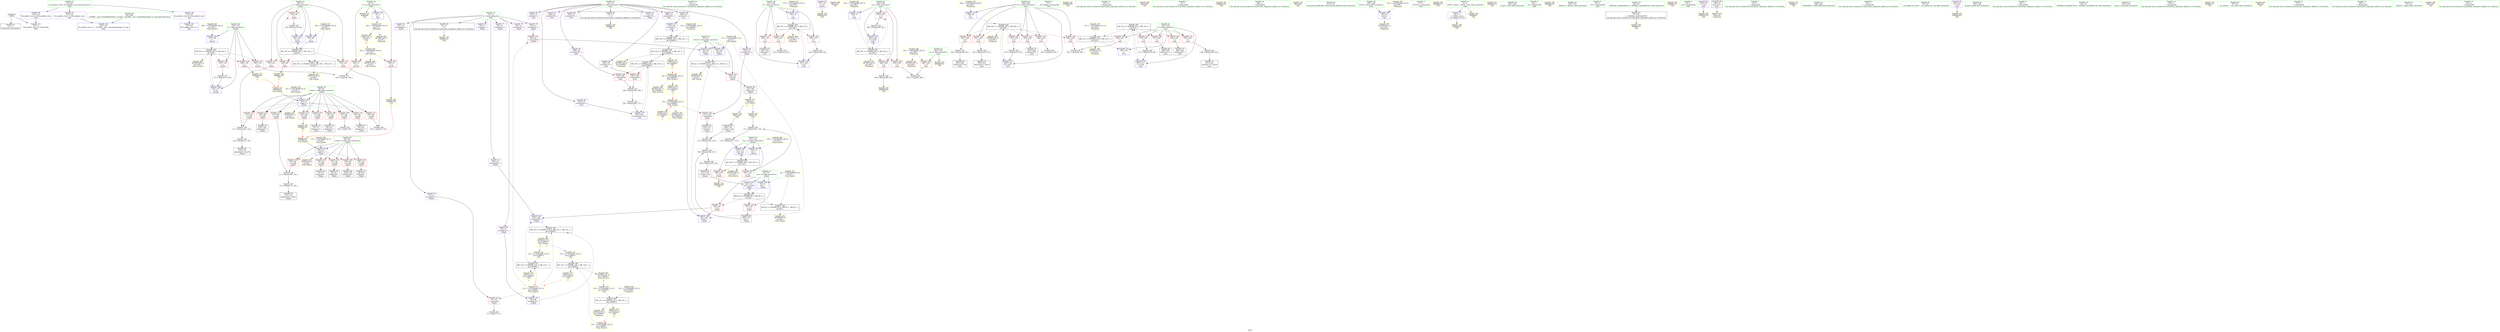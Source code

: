 digraph "SVFG" {
	label="SVFG";

	Node0x55d2bf712060 [shape=record,color=grey,label="{NodeID: 0\nNullPtr}"];
	Node0x55d2bf712060 -> Node0x55d2bf731a80[style=solid];
	Node0x55d2bf712060 -> Node0x55d2bf7392a0[style=solid];
	Node0x55d2bf74def0 [shape=record,color=yellow,style=double,label="{NodeID: 263\n16V_1 = ENCHI(MR_16V_0)\npts\{10 \}\nFun[_Z4calcv]}"];
	Node0x55d2bf74def0 -> Node0x55d2bf732690[style=dashed];
	Node0x55d2bf74def0 -> Node0x55d2bf732760[style=dashed];
	Node0x55d2bf74def0 -> Node0x55d2bf750400[style=dashed];
	Node0x55d2bf73a8c0 [shape=record,color=yellow,style=double,label="{NodeID: 180\nAPARM(12)\nCS[]}"];
	Node0x55d2bf732490 [shape=record,color=purple,label="{NodeID: 97\n313\<--24\nllvm.global_ctors_1\<--llvm.global_ctors\nGlob }"];
	Node0x55d2bf732490 -> Node0x55d2bf7391a0[style=solid];
	Node0x55d2bf72ff40 [shape=record,color=green,label="{NodeID: 14\n211\<--1\n\<--dummyObj\nCan only get source location for instruction, argument, global var or function.}"];
	Node0x55d2bf74fde0 [shape=record,color=yellow,style=double,label="{NodeID: 277\n27V_1 = ENCHI(MR_27V_0)\npts\{198 \}\nFun[main]}"];
	Node0x55d2bf74fde0 -> Node0x55d2bf73a0a0[style=dashed];
	Node0x55d2bf735510 [shape=record,color=yellow,style=double,label="{NodeID: 194\nAPARM(181)\nCS[]}"];
	Node0x55d2bf732030 [shape=record,color=red,label="{NodeID: 111\n104\<--60\n\<--v.addr\n_Z2goii\n}"];
	Node0x55d2bf732030 -> Node0x55d2bf73fe50[style=solid];
	Node0x55d2bf7309c0 [shape=record,color=green,label="{NodeID: 28\n58\<--59\nn.addr\<--n.addr_field_insensitive\n_Z2goii\n}"];
	Node0x55d2bf7309c0 -> Node0x55d2bf732900[style=solid];
	Node0x55d2bf7309c0 -> Node0x55d2bf7329d0[style=solid];
	Node0x55d2bf7309c0 -> Node0x55d2bf732aa0[style=solid];
	Node0x55d2bf7309c0 -> Node0x55d2bf731b50[style=solid];
	Node0x55d2bf7309c0 -> Node0x55d2bf731c20[style=solid];
	Node0x55d2bf7309c0 -> Node0x55d2bf7393a0[style=solid];
	Node0x55d2bf751490 [shape=record,color=yellow,style=double,label="{NodeID: 291\nRETMU(6V_2)\npts\{61 \}\nFun[_Z2goii]}"];
	Node0x55d2bf735f70 [shape=record,color=yellow,style=double,label="{NodeID: 208\nARet(182)\nCS[]}"];
	Node0x55d2bf737bb0 [shape=record,color=red,label="{NodeID: 125\n167\<--153\n\<--res\n_Z4calcv\n}"];
	Node0x55d2bf737bb0 -> Node0x55d2bf73e950[style=solid];
	Node0x55d2bf7315e0 [shape=record,color=green,label="{NodeID: 42\n203\<--204\ntt\<--tt_field_insensitive\nmain\n}"];
	Node0x55d2bf7315e0 -> Node0x55d2bf738b20[style=solid];
	Node0x55d2bf7315e0 -> Node0x55d2bf735ac0[style=solid];
	Node0x55d2bf752100 [shape=record,color=yellow,style=double,label="{NodeID: 305\nCSMU(12V_4)\npts\{130000 \}\nCS[]|{<s0>3}}"];
	Node0x55d2bf752100:s0 -> Node0x55d2bf74fa30[style=dashed,color=red];
	Node0x55d2bf73e350 [shape=record,color=grey,label="{NodeID: 222\n129 = Binary(128, 130, )\n}"];
	Node0x55d2bf73e350 -> Node0x55d2bf733860[style=solid];
	Node0x55d2bf738710 [shape=record,color=red,label="{NodeID: 139\n239\<--201\n\<--j\nmain\n}"];
	Node0x55d2bf738710 -> Node0x55d2bf73f850[style=solid];
	Node0x55d2bf7332b0 [shape=record,color=black,label="{NodeID: 56\n92\<--91\nidxprom9\<--\n_Z2goii\n}"];
	Node0x55d2bf73f850 [shape=record,color=grey,label="{NodeID: 236\n241 = cmp(239, 240, )\n}"];
	Node0x55d2bf7392a0 [shape=record,color=blue, style = dotted,label="{NodeID: 153\n314\<--3\nllvm.global_ctors_2\<--dummyVal\nGlob }"];
	Node0x55d2bf733e10 [shape=record,color=black,label="{NodeID: 70\n253\<--252\nidxprom14\<--sub13\nmain\n}"];
	Node0x55d2bf749df0 [shape=record,color=black,label="{NodeID: 250\nMR_12V_2 = PHI(MR_12V_6, MR_12V_1, MR_12V_3, )\npts\{130000 \}\n}"];
	Node0x55d2bf749df0 -> Node0x55d2bf751730[style=dashed];
	Node0x55d2bf739e30 [shape=record,color=blue,label="{NodeID: 167\n153\<--172\nres\<--rem\n_Z4calcv\n}"];
	Node0x55d2bf739e30 -> Node0x55d2bf74c5f0[style=dashed];
	Node0x55d2bf734970 [shape=record,color=purple,label="{NodeID: 84\n120\<--14\narrayidx21\<--c\n_Z2goii\n}"];
	Node0x55d2bf734970 -> Node0x55d2bf737ae0[style=solid];
	Node0x55d2bf729320 [shape=record,color=green,label="{NodeID: 1\n7\<--1\n__dso_handle\<--dummyObj\nGlob }"];
	Node0x55d2bf74ea10 [shape=record,color=yellow,style=double,label="{NodeID: 264\n18V_1 = ENCHI(MR_18V_0)\npts\{154 \}\nFun[_Z4calcv]}"];
	Node0x55d2bf74ea10 -> Node0x55d2bf739c90[style=dashed];
	Node0x55d2bf73a990 [shape=record,color=yellow,style=double,label="{NodeID: 181\nAPARM(209)\nCS[]}"];
	Node0x55d2bf732590 [shape=record,color=purple,label="{NodeID: 98\n314\<--24\nllvm.global_ctors_2\<--llvm.global_ctors\nGlob }"];
	Node0x55d2bf732590 -> Node0x55d2bf7392a0[style=solid];
	Node0x55d2bf72ffd0 [shape=record,color=green,label="{NodeID: 15\n215\<--1\n\<--dummyObj\nCan only get source location for instruction, argument, global var or function.}"];
	Node0x55d2bf74fec0 [shape=record,color=yellow,style=double,label="{NodeID: 278\n29V_1 = ENCHI(MR_29V_0)\npts\{200 \}\nFun[main]}"];
	Node0x55d2bf74fec0 -> Node0x55d2bf73a310[style=dashed];
	Node0x55d2bf7355e0 [shape=record,color=yellow,style=double,label="{NodeID: 195\nAPARM(180)\nCS[]}"];
	Node0x55d2bf732100 [shape=record,color=red,label="{NodeID: 112\n110\<--60\n\<--v.addr\n_Z2goii\n}"];
	Node0x55d2bf732100 -> Node0x55d2bf73ec50[style=solid];
	Node0x55d2bf730a90 [shape=record,color=green,label="{NodeID: 29\n60\<--61\nv.addr\<--v.addr_field_insensitive\n_Z2goii\n}"];
	Node0x55d2bf730a90 -> Node0x55d2bf731cf0[style=solid];
	Node0x55d2bf730a90 -> Node0x55d2bf731dc0[style=solid];
	Node0x55d2bf730a90 -> Node0x55d2bf731e90[style=solid];
	Node0x55d2bf730a90 -> Node0x55d2bf731f60[style=solid];
	Node0x55d2bf730a90 -> Node0x55d2bf732030[style=solid];
	Node0x55d2bf730a90 -> Node0x55d2bf732100[style=solid];
	Node0x55d2bf730a90 -> Node0x55d2bf7321d0[style=solid];
	Node0x55d2bf730a90 -> Node0x55d2bf7322a0[style=solid];
	Node0x55d2bf730a90 -> Node0x55d2bf737390[style=solid];
	Node0x55d2bf730a90 -> Node0x55d2bf739470[style=solid];
	Node0x55d2bf751570 [shape=record,color=yellow,style=double,label="{NodeID: 292\nRETMU(8V_2)\npts\{63 \}\nFun[_Z2goii]}"];
	Node0x55d2bf736000 [shape=record,color=yellow,style=double,label="{NodeID: 209\nARet(280)\nCS[]}"];
	Node0x55d2bf737c80 [shape=record,color=red,label="{NodeID: 126\n180\<--153\n\<--res\n_Z4calcv\n}"];
	Node0x55d2bf737c80 -> Node0x55d2bf7355e0[style=solid];
	Node0x55d2bf7316b0 [shape=record,color=green,label="{NodeID: 43\n205\<--206\nii\<--ii_field_insensitive\nmain\n}"];
	Node0x55d2bf7316b0 -> Node0x55d2bf738bf0[style=solid];
	Node0x55d2bf7316b0 -> Node0x55d2bf738cc0[style=solid];
	Node0x55d2bf7316b0 -> Node0x55d2bf738d90[style=solid];
	Node0x55d2bf7316b0 -> Node0x55d2bf73a720[style=solid];
	Node0x55d2bf7316b0 -> Node0x55d2bf73a7f0[style=solid];
	Node0x55d2bf752260 [shape=record,color=yellow,style=double,label="{NodeID: 306\nCSMU(14V_1)\npts\{160000 \}\nCS[]|{<s0>3}}"];
	Node0x55d2bf752260:s0 -> Node0x55d2bf74fb10[style=dashed,color=red];
	Node0x55d2bf73e4d0 [shape=record,color=grey,label="{NodeID: 223\n128 = Binary(108, 127, )\n}"];
	Node0x55d2bf73e4d0 -> Node0x55d2bf73e350[style=solid];
	Node0x55d2bf7387e0 [shape=record,color=red,label="{NodeID: 140\n247\<--201\n\<--j\nmain\n}"];
	Node0x55d2bf7387e0 -> Node0x55d2bf733d40[style=solid];
	Node0x55d2bf733380 [shape=record,color=black,label="{NodeID: 57\n95\<--94\nidxprom11\<--\n_Z2goii\n}"];
	Node0x55d2bf73f9d0 [shape=record,color=grey,label="{NodeID: 237\n165 = cmp(163, 164, )\n}"];
	Node0x55d2bf7393a0 [shape=record,color=blue,label="{NodeID: 154\n58\<--54\nn.addr\<--n\n_Z2goii\n}"];
	Node0x55d2bf7393a0 -> Node0x55d2bf732900[style=dashed];
	Node0x55d2bf7393a0 -> Node0x55d2bf7329d0[style=dashed];
	Node0x55d2bf7393a0 -> Node0x55d2bf732aa0[style=dashed];
	Node0x55d2bf7393a0 -> Node0x55d2bf731b50[style=dashed];
	Node0x55d2bf7393a0 -> Node0x55d2bf731c20[style=dashed];
	Node0x55d2bf7393a0 -> Node0x55d2bf7513b0[style=dashed];
	Node0x55d2bf733ee0 [shape=record,color=black,label="{NodeID: 71\n257\<--256\nidxprom17\<--sub16\nmain\n}"];
	Node0x55d2bf74a2f0 [shape=record,color=black,label="{NodeID: 251\nMR_35V_3 = PHI(MR_35V_4, MR_35V_2, )\npts\{206 \}\n}"];
	Node0x55d2bf74a2f0 -> Node0x55d2bf738bf0[style=dashed];
	Node0x55d2bf74a2f0 -> Node0x55d2bf738cc0[style=dashed];
	Node0x55d2bf74a2f0 -> Node0x55d2bf738d90[style=dashed];
	Node0x55d2bf74a2f0 -> Node0x55d2bf73a7f0[style=dashed];
	Node0x55d2bf74a2f0 -> Node0x55d2bf751e60[style=dashed];
	Node0x55d2bf739f00 [shape=record,color=blue,label="{NodeID: 168\n155\<--177\ni\<--inc\n_Z4calcv\n}"];
	Node0x55d2bf739f00 -> Node0x55d2bf74caf0[style=dashed];
	Node0x55d2bf734a40 [shape=record,color=purple,label="{NodeID: 85\n224\<--14\narrayidx\<--c\nmain\n}"];
	Node0x55d2bf72f4e0 [shape=record,color=green,label="{NodeID: 2\n9\<--1\n\<--dummyObj\nCan only get source location for instruction, argument, global var or function.}"];
	Node0x55d2bf74eaf0 [shape=record,color=yellow,style=double,label="{NodeID: 265\n20V_1 = ENCHI(MR_20V_0)\npts\{156 \}\nFun[_Z4calcv]}"];
	Node0x55d2bf74eaf0 -> Node0x55d2bf739d60[style=dashed];
	Node0x55d2bf73aa60 [shape=record,color=yellow,style=double,label="{NodeID: 182\nAPARM(210)\nCS[]}"];
	Node0x55d2bf732690 [shape=record,color=red,label="{NodeID: 99\n164\<--8\n\<--n\n_Z4calcv\n}"];
	Node0x55d2bf732690 -> Node0x55d2bf73f9d0[style=solid];
	Node0x55d2bf730060 [shape=record,color=green,label="{NodeID: 16\n220\<--1\n\<--dummyObj\nCan only get source location for instruction, argument, global var or function.}"];
	Node0x55d2bf74ffa0 [shape=record,color=yellow,style=double,label="{NodeID: 279\n31V_1 = ENCHI(MR_31V_0)\npts\{202 \}\nFun[main]}"];
	Node0x55d2bf74ffa0 -> Node0x55d2bf7484f0[style=dashed];
	Node0x55d2bf7356b0 [shape=record,color=yellow,style=double,label="{NodeID: 196\nAPARM(15)\nCS[]}"];
	Node0x55d2bf7321d0 [shape=record,color=red,label="{NodeID: 113\n115\<--60\n\<--v.addr\n_Z2goii\n}"];
	Node0x55d2bf7321d0 -> Node0x55d2bf73edd0[style=solid];
	Node0x55d2bf730b60 [shape=record,color=green,label="{NodeID: 30\n62\<--63\nres\<--res_field_insensitive\n_Z2goii\n}"];
	Node0x55d2bf730b60 -> Node0x55d2bf737460[style=solid];
	Node0x55d2bf730b60 -> Node0x55d2bf737530[style=solid];
	Node0x55d2bf730b60 -> Node0x55d2bf7397b0[style=solid];
	Node0x55d2bf730b60 -> Node0x55d2bf739950[style=solid];
	Node0x55d2bf751650 [shape=record,color=yellow,style=double,label="{NodeID: 293\nRETMU(10V_2)\npts\{65 \}\nFun[_Z2goii]}"];
	Node0x55d2bf736090 [shape=record,color=yellow,style=double,label="{NodeID: 210\nARet(292)\nCS[]}"];
	Node0x55d2bf737d50 [shape=record,color=red,label="{NodeID: 127\n163\<--155\n\<--i\n_Z4calcv\n}"];
	Node0x55d2bf737d50 -> Node0x55d2bf73f9d0[style=solid];
	Node0x55d2bf731780 [shape=record,color=green,label="{NodeID: 44\n212\<--213\nllvm.memset.p0i8.i64\<--llvm.memset.p0i8.i64_field_insensitive\n}"];
	Node0x55d2bf752340 [shape=record,color=yellow,style=double,label="{NodeID: 307\nCSMU(12V_2)\npts\{130000 \}\nCS[]|{<s0>5}}"];
	Node0x55d2bf752340:s0 -> Node0x55d2bf74fa30[style=dashed,color=red];
	Node0x55d2bf73e650 [shape=record,color=grey,label="{NodeID: 224\n127 = Binary(122, 126, )\n}"];
	Node0x55d2bf73e650 -> Node0x55d2bf73e4d0[style=solid];
	Node0x55d2bf7388b0 [shape=record,color=red,label="{NodeID: 141\n255\<--201\n\<--j\nmain\n}"];
	Node0x55d2bf7388b0 -> Node0x55d2bf73e050[style=solid];
	Node0x55d2bf733450 [shape=record,color=black,label="{NodeID: 58\n108\<--107\nconv\<--\n_Z2goii\n}"];
	Node0x55d2bf733450 -> Node0x55d2bf73e4d0[style=solid];
	Node0x55d2bf73fb50 [shape=record,color=grey,label="{NodeID: 238\n235 = cmp(234, 220, )\n}"];
	Node0x55d2bf739470 [shape=record,color=blue,label="{NodeID: 155\n60\<--55\nv.addr\<--v\n_Z2goii\n}"];
	Node0x55d2bf739470 -> Node0x55d2bf731cf0[style=dashed];
	Node0x55d2bf739470 -> Node0x55d2bf731dc0[style=dashed];
	Node0x55d2bf739470 -> Node0x55d2bf731e90[style=dashed];
	Node0x55d2bf739470 -> Node0x55d2bf731f60[style=dashed];
	Node0x55d2bf739470 -> Node0x55d2bf732030[style=dashed];
	Node0x55d2bf739470 -> Node0x55d2bf732100[style=dashed];
	Node0x55d2bf739470 -> Node0x55d2bf7321d0[style=dashed];
	Node0x55d2bf739470 -> Node0x55d2bf7322a0[style=dashed];
	Node0x55d2bf739470 -> Node0x55d2bf737390[style=dashed];
	Node0x55d2bf739470 -> Node0x55d2bf751490[style=dashed];
	Node0x55d2bf733fb0 [shape=record,color=black,label="{NodeID: 72\n263\<--262\nidxprom19\<--\nmain\n}"];
	Node0x55d2bf74a7f0 [shape=record,color=black,label="{NodeID: 252\nMR_12V_2 = PHI(MR_12V_3, MR_12V_1, )\npts\{130000 \}\n}"];
	Node0x55d2bf74a7f0 -> Node0x55d2bf751f40[style=dashed];
	Node0x55d2bf74a7f0 -> Node0x55d2bf7526e0[style=dashed];
	Node0x55d2bf739fd0 [shape=record,color=blue,label="{NodeID: 169\n195\<--9\nretval\<--\nmain\n}"];
	Node0x55d2bf739fd0 -> Node0x55d2bf751a00[style=dashed];
	Node0x55d2bf734b10 [shape=record,color=purple,label="{NodeID: 86\n225\<--14\narrayidx1\<--c\nmain\n}"];
	Node0x55d2bf734b10 -> Node0x55d2bf73a170[style=solid];
	Node0x55d2bf72a540 [shape=record,color=green,label="{NodeID: 3\n17\<--1\n_ZSt3cin\<--dummyObj\nGlob }"];
	Node0x55d2bf74f3e0 [shape=record,color=yellow,style=double,label="{NodeID: 266\n12V_1 = ENCHI(MR_12V_0)\npts\{130000 \}\nFun[_Z4calcv]}"];
	Node0x55d2bf74f3e0 -> Node0x55d2bf74cff0[style=dashed];
	Node0x55d2bf73ab30 [shape=record,color=yellow,style=double,label="{NodeID: 183\nAPARM(211)\nCS[]}"];
	Node0x55d2bf732760 [shape=record,color=red,label="{NodeID: 100\n168\<--8\n\<--n\n_Z4calcv\n}"];
	Node0x55d2bf732760 -> Node0x55d2bf735370[style=solid];
	Node0x55d2bf7300f0 [shape=record,color=green,label="{NodeID: 17\n4\<--6\n_ZStL8__ioinit\<--_ZStL8__ioinit_field_insensitive\nGlob }"];
	Node0x55d2bf7300f0 -> Node0x55d2bf734150[style=solid];
	Node0x55d2bf7300f0 -> Node0x55d2bf73ac00[style=solid];
	Node0x55d2bf750080 [shape=record,color=yellow,style=double,label="{NodeID: 280\n33V_1 = ENCHI(MR_33V_0)\npts\{204 \}\nFun[main]}"];
	Node0x55d2bf750080 -> Node0x55d2bf738b20[style=dashed];
	Node0x55d2bf750080 -> Node0x55d2bf751d80[style=dashed];
	Node0x55d2bf735780 [shape=record,color=yellow,style=double,label="{NodeID: 197\nAPARM(215)\nCS[]}"];
	Node0x55d2bf7322a0 [shape=record,color=red,label="{NodeID: 114\n123\<--60\n\<--v.addr\n_Z2goii\n}"];
	Node0x55d2bf7322a0 -> Node0x55d2bf73af40[style=solid];
	Node0x55d2bf730c30 [shape=record,color=green,label="{NodeID: 31\n64\<--65\ni\<--i_field_insensitive\n_Z2goii\n}"];
	Node0x55d2bf730c30 -> Node0x55d2bf737600[style=solid];
	Node0x55d2bf730c30 -> Node0x55d2bf7376d0[style=solid];
	Node0x55d2bf730c30 -> Node0x55d2bf7377a0[style=solid];
	Node0x55d2bf730c30 -> Node0x55d2bf737870[style=solid];
	Node0x55d2bf730c30 -> Node0x55d2bf739880[style=solid];
	Node0x55d2bf730c30 -> Node0x55d2bf739a20[style=solid];
	Node0x55d2bf751730 [shape=record,color=yellow,style=double,label="{NodeID: 294\nRETMU(12V_2)\npts\{130000 \}\nFun[_Z2goii]|{<s0>3|<s1>5}}"];
	Node0x55d2bf751730:s0 -> Node0x55d2bf7528a0[style=dashed,color=blue];
	Node0x55d2bf751730:s1 -> Node0x55d2bf752a00[style=dashed,color=blue];
	Node0x55d2bf736180 [shape=record,color=yellow,style=double,label="{NodeID: 211\nFPARM(54)\nFun[_Z2goii]}"];
	Node0x55d2bf736180 -> Node0x55d2bf7393a0[style=solid];
	Node0x55d2bf737e20 [shape=record,color=red,label="{NodeID: 128\n169\<--155\n\<--i\n_Z4calcv\n}"];
	Node0x55d2bf737e20 -> Node0x55d2bf735440[style=solid];
	Node0x55d2bf731880 [shape=record,color=green,label="{NodeID: 45\n281\<--282\nscanf\<--scanf_field_insensitive\n}"];
	Node0x55d2bf7524a0 [shape=record,color=yellow,style=double,label="{NodeID: 308\nCSMU(14V_1)\npts\{160000 \}\nCS[]|{<s0>5}}"];
	Node0x55d2bf7524a0:s0 -> Node0x55d2bf74fb10[style=dashed,color=red];
	Node0x55d2bf73e7d0 [shape=record,color=grey,label="{NodeID: 225\n172 = Binary(171, 173, )\n}"];
	Node0x55d2bf73e7d0 -> Node0x55d2bf739e30[style=solid];
	Node0x55d2bf738980 [shape=record,color=red,label="{NodeID: 142\n265\<--201\n\<--j\nmain\n}"];
	Node0x55d2bf738980 -> Node0x55d2bf734080[style=solid];
	Node0x55d2bf733520 [shape=record,color=black,label="{NodeID: 59\n113\<--112\nidxprom16\<--sub15\n_Z2goii\n}"];
	Node0x55d2bf73fcd0 [shape=record,color=grey,label="{NodeID: 239\n219 = cmp(218, 220, )\n}"];
	Node0x55d2bf739540 [shape=record,color=blue,label="{NodeID: 156\n56\<--84\nretval\<--\n_Z2goii\n}"];
	Node0x55d2bf739540 -> Node0x55d2bf748ef0[style=dashed];
	Node0x55d2bf734080 [shape=record,color=black,label="{NodeID: 73\n266\<--265\nidxprom21\<--\nmain\n}"];
	Node0x55d2bf74acf0 [shape=record,color=black,label="{NodeID: 253\nMR_27V_3 = PHI(MR_27V_4, MR_27V_2, )\npts\{198 \}\n}"];
	Node0x55d2bf74acf0 -> Node0x55d2bf737fc0[style=dashed];
	Node0x55d2bf74acf0 -> Node0x55d2bf738090[style=dashed];
	Node0x55d2bf74acf0 -> Node0x55d2bf738160[style=dashed];
	Node0x55d2bf74acf0 -> Node0x55d2bf73a240[style=dashed];
	Node0x55d2bf74acf0 -> Node0x55d2bf751ae0[style=dashed];
	Node0x55d2bf73a0a0 [shape=record,color=blue,label="{NodeID: 170\n197\<--9\ni\<--\nmain\n}"];
	Node0x55d2bf73a0a0 -> Node0x55d2bf74acf0[style=dashed];
	Node0x55d2bf734be0 [shape=record,color=purple,label="{NodeID: 87\n246\<--14\narrayidx10\<--c\nmain\n}"];
	Node0x55d2bf72a5d0 [shape=record,color=green,label="{NodeID: 4\n18\<--1\n.str\<--dummyObj\nGlob }"];
	Node0x55d2bf74f4c0 [shape=record,color=yellow,style=double,label="{NodeID: 267\n14V_1 = ENCHI(MR_14V_0)\npts\{160000 \}\nFun[_Z4calcv]}"];
	Node0x55d2bf74f4c0 -> Node0x55d2bf7511c0[style=dashed];
	Node0x55d2bf74f4c0 -> Node0x55d2bf7524a0[style=dashed];
	Node0x55d2bf73ac00 [shape=record,color=yellow,style=double,label="{NodeID: 184\nAPARM(4)\nCS[]}"];
	Node0x55d2bf732830 [shape=record,color=red,label="{NodeID: 101\n148\<--56\n\<--retval\n_Z2goii\n}"];
	Node0x55d2bf732830 -> Node0x55d2bf733ad0[style=solid];
	Node0x55d2bf730180 [shape=record,color=green,label="{NodeID: 18\n8\<--10\nn\<--n_field_insensitive\nGlob }"];
	Node0x55d2bf730180 -> Node0x55d2bf732690[style=solid];
	Node0x55d2bf730180 -> Node0x55d2bf732760[style=solid];
	Node0x55d2bf730180 -> Node0x55d2bf739000[style=solid];
	Node0x55d2bf730180 -> Node0x55d2bf73b1b0[style=solid];
	Node0x55d2bf750160 [shape=record,color=yellow,style=double,label="{NodeID: 281\n35V_1 = ENCHI(MR_35V_0)\npts\{206 \}\nFun[main]}"];
	Node0x55d2bf750160 -> Node0x55d2bf73a720[style=dashed];
	Node0x55d2bf735850 [shape=record,color=yellow,style=double,label="{NodeID: 198\nAPARM(210)\nCS[]}"];
	Node0x55d2bf737390 [shape=record,color=red,label="{NodeID: 115\n142\<--60\n\<--v.addr\n_Z2goii\n}"];
	Node0x55d2bf737390 -> Node0x55d2bf733a00[style=solid];
	Node0x55d2bf730d00 [shape=record,color=green,label="{NodeID: 32\n150\<--151\n_Z4calcv\<--_Z4calcv_field_insensitive\n}"];
	Node0x55d2bf751810 [shape=record,color=yellow,style=double,label="{NodeID: 295\nRETMU(14V_1)\npts\{160000 \}\nFun[_Z2goii]}"];
	Node0x55d2bf73d250 [shape=record,color=yellow,style=double,label="{NodeID: 212\nFPARM(55)\nFun[_Z2goii]}"];
	Node0x55d2bf73d250 -> Node0x55d2bf739470[style=solid];
	Node0x55d2bf737ef0 [shape=record,color=red,label="{NodeID: 129\n176\<--155\n\<--i\n_Z4calcv\n}"];
	Node0x55d2bf737ef0 -> Node0x55d2bf73dbd0[style=solid];
	Node0x55d2bf731980 [shape=record,color=green,label="{NodeID: 46\n26\<--308\n_GLOBAL__sub_I_SergeyRogulenko_2_0.cpp\<--_GLOBAL__sub_I_SergeyRogulenko_2_0.cpp_field_insensitive\n}"];
	Node0x55d2bf731980 -> Node0x55d2bf7391a0[style=solid];
	Node0x55d2bf752580 [shape=record,color=yellow,style=double,label="{NodeID: 309\nCSMU(16V_1)\npts\{10 \}\nCS[]|{<s0>11}}"];
	Node0x55d2bf752580:s0 -> Node0x55d2bf74def0[style=dashed,color=red];
	Node0x55d2bf73e950 [shape=record,color=grey,label="{NodeID: 226\n171 = Binary(167, 170, )\n}"];
	Node0x55d2bf73e950 -> Node0x55d2bf73e7d0[style=solid];
	Node0x55d2bf738a50 [shape=record,color=red,label="{NodeID: 143\n270\<--201\n\<--j\nmain\n}"];
	Node0x55d2bf738a50 -> Node0x55d2bf73f550[style=solid];
	Node0x55d2bf7335f0 [shape=record,color=black,label="{NodeID: 60\n119\<--118\nidxprom20\<--sub19\n_Z2goii\n}"];
	Node0x55d2bf73fe50 [shape=record,color=grey,label="{NodeID: 240\n105 = cmp(103, 104, )\n}"];
	Node0x55d2bf739610 [shape=record,color=blue,label="{NodeID: 157\n96\<--89\narrayidx12\<--\n_Z2goii\n}"];
	Node0x55d2bf739610 -> Node0x55d2bf749df0[style=dashed];
	Node0x55d2bf734150 [shape=record,color=purple,label="{NodeID: 74\n35\<--4\n\<--_ZStL8__ioinit\n__cxx_global_var_init\n}"];
	Node0x55d2bf734150 -> Node0x55d2bf73ada0[style=solid];
	Node0x55d2bf74b1f0 [shape=record,color=black,label="{NodeID: 254\nMR_14V_2 = PHI(MR_14V_3, MR_14V_1, )\npts\{160000 \}\n}"];
	Node0x55d2bf74b1f0 -> Node0x55d2bf73a170[style=dashed];
	Node0x55d2bf74b1f0 -> Node0x55d2bf7489f0[style=dashed];
	Node0x55d2bf73a170 [shape=record,color=blue,label="{NodeID: 171\n225\<--89\narrayidx1\<--\nmain\n}"];
	Node0x55d2bf73a170 -> Node0x55d2bf74b1f0[style=dashed];
	Node0x55d2bf734cb0 [shape=record,color=purple,label="{NodeID: 88\n249\<--14\narrayidx12\<--c\nmain\n}"];
	Node0x55d2bf734cb0 -> Node0x55d2bf738e60[style=solid];
	Node0x55d2bf72a660 [shape=record,color=green,label="{NodeID: 5\n20\<--1\n.str.1\<--dummyObj\nGlob }"];
	Node0x55d2bf74f5a0 [shape=record,color=yellow,style=double,label="{NodeID: 268\n2V_1 = ENCHI(MR_2V_0)\npts\{57 \}\nFun[_Z2goii]}"];
	Node0x55d2bf74f5a0 -> Node0x55d2bf739540[style=dashed];
	Node0x55d2bf74f5a0 -> Node0x55d2bf7396e0[style=dashed];
	Node0x55d2bf74f5a0 -> Node0x55d2bf739bc0[style=dashed];
	Node0x55d2bf73acd0 [shape=record,color=yellow,style=double,label="{NodeID: 185\nAPARM(37)\nCS[]}"];
	Node0x55d2bf732900 [shape=record,color=red,label="{NodeID: 102\n68\<--58\n\<--n.addr\n_Z2goii\n}"];
	Node0x55d2bf732900 -> Node0x55d2bf732f70[style=solid];
	Node0x55d2bf730210 [shape=record,color=green,label="{NodeID: 19\n11\<--13\nt\<--t_field_insensitive\nGlob }"];
	Node0x55d2bf730210 -> Node0x55d2bf732c70[style=solid];
	Node0x55d2bf730210 -> Node0x55d2bf734220[style=solid];
	Node0x55d2bf730210 -> Node0x55d2bf7342f0[style=solid];
	Node0x55d2bf730210 -> Node0x55d2bf7343c0[style=solid];
	Node0x55d2bf730210 -> Node0x55d2bf734490[style=solid];
	Node0x55d2bf730210 -> Node0x55d2bf734560[style=solid];
	Node0x55d2bf730210 -> Node0x55d2bf734630[style=solid];
	Node0x55d2bf730210 -> Node0x55d2bf734700[style=solid];
	Node0x55d2bf730210 -> Node0x55d2bf7347d0[style=solid];
	Node0x55d2bf750240 [shape=record,color=yellow,style=double,label="{NodeID: 282\n12V_1 = ENCHI(MR_12V_0)\npts\{130000 \}\nFun[main]}"];
	Node0x55d2bf750240 -> Node0x55d2bf74a7f0[style=dashed];
	Node0x55d2bf735920 [shape=record,color=yellow,style=double,label="{NodeID: 199\nAPARM(211)\nCS[]}"];
	Node0x55d2bf737460 [shape=record,color=red,label="{NodeID: 116\n107\<--62\n\<--res\n_Z2goii\n}"];
	Node0x55d2bf737460 -> Node0x55d2bf733450[style=solid];
	Node0x55d2bf730e00 [shape=record,color=green,label="{NodeID: 33\n153\<--154\nres\<--res_field_insensitive\n_Z4calcv\n}"];
	Node0x55d2bf730e00 -> Node0x55d2bf737bb0[style=solid];
	Node0x55d2bf730e00 -> Node0x55d2bf737c80[style=solid];
	Node0x55d2bf730e00 -> Node0x55d2bf739c90[style=solid];
	Node0x55d2bf730e00 -> Node0x55d2bf739e30[style=solid];
	Node0x55d2bf7518f0 [shape=record,color=yellow,style=double,label="{NodeID: 296\nRETMU(16V_1)\npts\{10 \}\nFun[main]}"];
	Node0x55d2bf73d310 [shape=record,color=yellow,style=double,label="{NodeID: 213\nFRet(53)\nFun[_Z2goii]|{<s0>3|<s1>5}}"];
	Node0x55d2bf73d310:s0 -> Node0x55d2bf735dc0[style=solid,color=blue];
	Node0x55d2bf73d310:s1 -> Node0x55d2bf735ee0[style=solid,color=blue];
	Node0x55d2bf737fc0 [shape=record,color=red,label="{NodeID: 130\n218\<--197\n\<--i\nmain\n}"];
	Node0x55d2bf737fc0 -> Node0x55d2bf73fcd0[style=solid];
	Node0x55d2bf731a80 [shape=record,color=black,label="{NodeID: 47\n2\<--3\ndummyVal\<--dummyVal\n}"];
	Node0x55d2bf7526e0 [shape=record,color=yellow,style=double,label="{NodeID: 310\nCSMU(12V_2)\npts\{130000 \}\nCS[]|{<s0>11}}"];
	Node0x55d2bf7526e0:s0 -> Node0x55d2bf74f3e0[style=dashed,color=red];
	Node0x55d2bf73ead0 [shape=record,color=grey,label="{NodeID: 227\n112 = Binary(111, 89, )\n}"];
	Node0x55d2bf73ead0 -> Node0x55d2bf733520[style=solid];
	Node0x55d2bf738b20 [shape=record,color=red,label="{NodeID: 144\n286\<--203\n\<--tt\nmain\n}"];
	Node0x55d2bf738b20 -> Node0x55d2bf7402d0[style=solid];
	Node0x55d2bf7336c0 [shape=record,color=black,label="{NodeID: 61\n122\<--121\nconv22\<--\n_Z2goii\n}"];
	Node0x55d2bf7336c0 -> Node0x55d2bf73e650[style=solid];
	Node0x55d2bf73ffd0 [shape=record,color=grey,label="{NodeID: 241\n88 = cmp(87, 89, )\n}"];
	Node0x55d2bf7396e0 [shape=record,color=blue,label="{NodeID: 158\n56\<--89\nretval\<--\n_Z2goii\n}"];
	Node0x55d2bf7396e0 -> Node0x55d2bf748ef0[style=dashed];
	Node0x55d2bf734220 [shape=record,color=purple,label="{NodeID: 75\n70\<--11\narrayidx\<--t\n_Z2goii\n}"];
	Node0x55d2bf74b6f0 [shape=record,color=black,label="{NodeID: 255\nMR_8V_4 = PHI(MR_8V_5, MR_8V_3, )\npts\{63 \}\n}"];
	Node0x55d2bf74b6f0 -> Node0x55d2bf737460[style=dashed];
	Node0x55d2bf74b6f0 -> Node0x55d2bf737530[style=dashed];
	Node0x55d2bf74b6f0 -> Node0x55d2bf739950[style=dashed];
	Node0x55d2bf74b6f0 -> Node0x55d2bf7493f0[style=dashed];
	Node0x55d2bf73a240 [shape=record,color=blue,label="{NodeID: 172\n197\<--229\ni\<--inc\nmain\n}"];
	Node0x55d2bf73a240 -> Node0x55d2bf74acf0[style=dashed];
	Node0x55d2bf734d80 [shape=record,color=purple,label="{NodeID: 89\n254\<--14\narrayidx15\<--c\nmain\n}"];
	Node0x55d2bf72a6f0 [shape=record,color=green,label="{NodeID: 6\n22\<--1\n.str.2\<--dummyObj\nGlob }"];
	Node0x55d2bf74f6b0 [shape=record,color=yellow,style=double,label="{NodeID: 269\n4V_1 = ENCHI(MR_4V_0)\npts\{59 \}\nFun[_Z2goii]}"];
	Node0x55d2bf74f6b0 -> Node0x55d2bf7393a0[style=dashed];
	Node0x55d2bf73ada0 [shape=record,color=yellow,style=double,label="{NodeID: 186\nAPARM(35)\nCS[]}"];
	Node0x55d2bf7329d0 [shape=record,color=red,label="{NodeID: 103\n78\<--58\n\<--n.addr\n_Z2goii\n}"];
	Node0x55d2bf7329d0 -> Node0x55d2bf733110[style=solid];
	Node0x55d2bf7302a0 [shape=record,color=green,label="{NodeID: 20\n14\<--16\nc\<--c_field_insensitive\nGlob }"];
	Node0x55d2bf7302a0 -> Node0x55d2bf732d70[style=solid];
	Node0x55d2bf7302a0 -> Node0x55d2bf7348a0[style=solid];
	Node0x55d2bf7302a0 -> Node0x55d2bf734970[style=solid];
	Node0x55d2bf7302a0 -> Node0x55d2bf734a40[style=solid];
	Node0x55d2bf7302a0 -> Node0x55d2bf734b10[style=solid];
	Node0x55d2bf7302a0 -> Node0x55d2bf734be0[style=solid];
	Node0x55d2bf7302a0 -> Node0x55d2bf734cb0[style=solid];
	Node0x55d2bf7302a0 -> Node0x55d2bf734d80[style=solid];
	Node0x55d2bf7302a0 -> Node0x55d2bf734e50[style=solid];
	Node0x55d2bf7302a0 -> Node0x55d2bf734f20[style=solid];
	Node0x55d2bf7302a0 -> Node0x55d2bf734ff0[style=solid];
	Node0x55d2bf750320 [shape=record,color=yellow,style=double,label="{NodeID: 283\n14V_1 = ENCHI(MR_14V_0)\npts\{160000 \}\nFun[main]}"];
	Node0x55d2bf750320 -> Node0x55d2bf74b1f0[style=dashed];
	Node0x55d2bf7359f0 [shape=record,color=yellow,style=double,label="{NodeID: 200\nAPARM(279)\nCS[]}"];
	Node0x55d2bf737530 [shape=record,color=red,label="{NodeID: 117\n138\<--62\n\<--res\n_Z2goii\n}"];
	Node0x55d2bf737530 -> Node0x55d2bf739af0[style=solid];
	Node0x55d2bf737530 -> Node0x55d2bf739bc0[style=solid];
	Node0x55d2bf730ed0 [shape=record,color=green,label="{NodeID: 34\n155\<--156\ni\<--i_field_insensitive\n_Z4calcv\n}"];
	Node0x55d2bf730ed0 -> Node0x55d2bf737d50[style=solid];
	Node0x55d2bf730ed0 -> Node0x55d2bf737e20[style=solid];
	Node0x55d2bf730ed0 -> Node0x55d2bf737ef0[style=solid];
	Node0x55d2bf730ed0 -> Node0x55d2bf739d60[style=solid];
	Node0x55d2bf730ed0 -> Node0x55d2bf739f00[style=solid];
	Node0x55d2bf751a00 [shape=record,color=yellow,style=double,label="{NodeID: 297\nRETMU(25V_2)\npts\{196 \}\nFun[main]}"];
	Node0x55d2bf73d810 [shape=record,color=yellow,style=double,label="{NodeID: 214\nFRet(194)\nFun[main]}"];
	Node0x55d2bf738090 [shape=record,color=red,label="{NodeID: 131\n222\<--197\n\<--i\nmain\n}"];
	Node0x55d2bf738090 -> Node0x55d2bf733ba0[style=solid];
	Node0x55d2bf732ba0 [shape=record,color=black,label="{NodeID: 48\n194\<--9\nmain_ret\<--\nmain\n}"];
	Node0x55d2bf732ba0 -> Node0x55d2bf73d810[style=solid];
	Node0x55d2bf7527c0 [shape=record,color=yellow,style=double,label="{NodeID: 311\nCSMU(14V_4)\npts\{160000 \}\nCS[]|{<s0>11}}"];
	Node0x55d2bf7527c0:s0 -> Node0x55d2bf74f4c0[style=dashed,color=red];
	Node0x55d2bf73ec50 [shape=record,color=grey,label="{NodeID: 228\n111 = Binary(109, 110, )\n}"];
	Node0x55d2bf73ec50 -> Node0x55d2bf73ead0[style=solid];
	Node0x55d2bf738bf0 [shape=record,color=red,label="{NodeID: 145\n285\<--205\n\<--ii\nmain\n}"];
	Node0x55d2bf738bf0 -> Node0x55d2bf7402d0[style=solid];
	Node0x55d2bf733790 [shape=record,color=black,label="{NodeID: 62\n126\<--125\nconv23\<--call\n_Z2goii\n}"];
	Node0x55d2bf733790 -> Node0x55d2bf73e650[style=solid];
	Node0x55d2bf740150 [shape=record,color=grey,label="{NodeID: 242\n75 = cmp(74, 76, )\n}"];
	Node0x55d2bf7397b0 [shape=record,color=blue,label="{NodeID: 159\n62\<--9\nres\<--\n_Z2goii\n}"];
	Node0x55d2bf7397b0 -> Node0x55d2bf74b6f0[style=dashed];
	Node0x55d2bf7342f0 [shape=record,color=purple,label="{NodeID: 76\n73\<--11\narrayidx2\<--t\n_Z2goii\n}"];
	Node0x55d2bf7342f0 -> Node0x55d2bf737940[style=solid];
	Node0x55d2bf74bbf0 [shape=record,color=black,label="{NodeID: 256\nMR_10V_4 = PHI(MR_10V_5, MR_10V_3, )\npts\{65 \}\n}"];
	Node0x55d2bf74bbf0 -> Node0x55d2bf737600[style=dashed];
	Node0x55d2bf74bbf0 -> Node0x55d2bf7376d0[style=dashed];
	Node0x55d2bf74bbf0 -> Node0x55d2bf7377a0[style=dashed];
	Node0x55d2bf74bbf0 -> Node0x55d2bf737870[style=dashed];
	Node0x55d2bf74bbf0 -> Node0x55d2bf739a20[style=dashed];
	Node0x55d2bf74bbf0 -> Node0x55d2bf7498f0[style=dashed];
	Node0x55d2bf73a310 [shape=record,color=blue,label="{NodeID: 173\n199\<--89\ni2\<--\nmain\n}"];
	Node0x55d2bf73a310 -> Node0x55d2bf747ff0[style=dashed];
	Node0x55d2bf734e50 [shape=record,color=purple,label="{NodeID: 90\n258\<--14\narrayidx18\<--c\nmain\n}"];
	Node0x55d2bf734e50 -> Node0x55d2bf738f30[style=solid];
	Node0x55d2bf7294a0 [shape=record,color=green,label="{NodeID: 7\n25\<--1\n\<--dummyObj\nCan only get source location for instruction, argument, global var or function.}"];
	Node0x55d2bf74f790 [shape=record,color=yellow,style=double,label="{NodeID: 270\n6V_1 = ENCHI(MR_6V_0)\npts\{61 \}\nFun[_Z2goii]}"];
	Node0x55d2bf74f790 -> Node0x55d2bf739470[style=dashed];
	Node0x55d2bf73ae70 [shape=record,color=yellow,style=double,label="{NodeID: 187\nAPARM(7)\nCS[]}"];
	Node0x55d2bf732aa0 [shape=record,color=red,label="{NodeID: 104\n91\<--58\n\<--n.addr\n_Z2goii\n}"];
	Node0x55d2bf732aa0 -> Node0x55d2bf7332b0[style=solid];
	Node0x55d2bf730330 [shape=record,color=green,label="{NodeID: 21\n24\<--28\nllvm.global_ctors\<--llvm.global_ctors_field_insensitive\nGlob }"];
	Node0x55d2bf730330 -> Node0x55d2bf732390[style=solid];
	Node0x55d2bf730330 -> Node0x55d2bf732490[style=solid];
	Node0x55d2bf730330 -> Node0x55d2bf732590[style=solid];
	Node0x55d2bf750400 [shape=record,color=yellow,style=double,label="{NodeID: 284\nRETMU(16V_1)\npts\{10 \}\nFun[_Z4calcv]}"];
	Node0x55d2bf735ac0 [shape=record,color=yellow,style=double,label="{NodeID: 201\nAPARM(203)\nCS[]}"];
	Node0x55d2bf737600 [shape=record,color=red,label="{NodeID: 118\n103\<--64\n\<--i\n_Z2goii\n}"];
	Node0x55d2bf737600 -> Node0x55d2bf73fe50[style=solid];
	Node0x55d2bf730fa0 [shape=record,color=green,label="{NodeID: 35\n159\<--160\n_ZNSirsERi\<--_ZNSirsERi_field_insensitive\n}"];
	Node0x55d2bf751ae0 [shape=record,color=yellow,style=double,label="{NodeID: 298\nRETMU(27V_3)\npts\{198 \}\nFun[main]}"];
	Node0x55d2bf73d8d0 [shape=record,color=grey,label="{NodeID: 215\n260 = Binary(250, 259, )\n}"];
	Node0x55d2bf73d8d0 -> Node0x55d2bf73da50[style=solid];
	Node0x55d2bf738160 [shape=record,color=red,label="{NodeID: 132\n228\<--197\n\<--i\nmain\n}"];
	Node0x55d2bf738160 -> Node0x55d2bf73f0d0[style=solid];
	Node0x55d2bf732c70 [shape=record,color=black,label="{NodeID: 49\n12\<--11\n\<--t\nCan only get source location for instruction, argument, global var or function.}"];
	Node0x55d2bf732c70 -> Node0x55d2bf73a8c0[style=solid];
	Node0x55d2bf7528a0 [shape=record,color=yellow,style=double,label="{NodeID: 312\n12V_5 = CSCHI(MR_12V_4)\npts\{130000 \}\nCS[]}"];
	Node0x55d2bf7528a0 -> Node0x55d2bf74c0f0[style=dashed];
	Node0x55d2bf73edd0 [shape=record,color=grey,label="{NodeID: 229\n117 = Binary(115, 116, )\n}"];
	Node0x55d2bf73edd0 -> Node0x55d2bf73ded0[style=solid];
	Node0x55d2bf738cc0 [shape=record,color=red,label="{NodeID: 146\n289\<--205\n\<--ii\nmain\n}"];
	Node0x55d2bf738cc0 -> Node0x55d2bf73ef50[style=solid];
	Node0x55d2bf733860 [shape=record,color=black,label="{NodeID: 63\n131\<--129\nconv24\<--rem\n_Z2goii\n}"];
	Node0x55d2bf733860 -> Node0x55d2bf739950[style=solid];
	Node0x55d2bf7402d0 [shape=record,color=grey,label="{NodeID: 243\n287 = cmp(285, 286, )\n}"];
	Node0x55d2bf739880 [shape=record,color=blue,label="{NodeID: 160\n64\<--89\ni\<--\n_Z2goii\n}"];
	Node0x55d2bf739880 -> Node0x55d2bf74bbf0[style=dashed];
	Node0x55d2bf7343c0 [shape=record,color=purple,label="{NodeID: 77\n80\<--11\narrayidx4\<--t\n_Z2goii\n}"];
	Node0x55d2bf74c0f0 [shape=record,color=black,label="{NodeID: 257\nMR_12V_4 = PHI(MR_12V_5, MR_12V_1, )\npts\{130000 \}\n}"];
	Node0x55d2bf74c0f0 -> Node0x55d2bf739af0[style=dashed];
	Node0x55d2bf74c0f0 -> Node0x55d2bf752100[style=dashed];
	Node0x55d2bf73a3e0 [shape=record,color=blue,label="{NodeID: 174\n201\<--89\nj\<--\nmain\n}"];
	Node0x55d2bf73a3e0 -> Node0x55d2bf74d4f0[style=dashed];
	Node0x55d2bf734f20 [shape=record,color=purple,label="{NodeID: 91\n264\<--14\narrayidx20\<--c\nmain\n}"];
	Node0x55d2bf729530 [shape=record,color=green,label="{NodeID: 8\n76\<--1\n\<--dummyObj\nCan only get source location for instruction, argument, global var or function.}"];
	Node0x55d2bf74f870 [shape=record,color=yellow,style=double,label="{NodeID: 271\n8V_1 = ENCHI(MR_8V_0)\npts\{63 \}\nFun[_Z2goii]}"];
	Node0x55d2bf74f870 -> Node0x55d2bf7397b0[style=dashed];
	Node0x55d2bf74f870 -> Node0x55d2bf7493f0[style=dashed];
	Node0x55d2bf73af40 [shape=record,color=yellow,style=double,label="{NodeID: 188\nAPARM(123)\nCS[]|{<s0>3}}"];
	Node0x55d2bf73af40:s0 -> Node0x55d2bf736180[style=solid,color=red];
	Node0x55d2bf731b50 [shape=record,color=red,label="{NodeID: 105\n109\<--58\n\<--n.addr\n_Z2goii\n}"];
	Node0x55d2bf731b50 -> Node0x55d2bf73ec50[style=solid];
	Node0x55d2bf7303f0 [shape=record,color=green,label="{NodeID: 22\n29\<--30\n__cxx_global_var_init\<--__cxx_global_var_init_field_insensitive\n}"];
	Node0x55d2bf750f20 [shape=record,color=yellow,style=double,label="{NodeID: 285\nRETMU(18V_3)\npts\{154 \}\nFun[_Z4calcv]}"];
	Node0x55d2bf735b90 [shape=record,color=yellow,style=double,label="{NodeID: 202\nAPARM(291)\nCS[]}"];
	Node0x55d2bf7376d0 [shape=record,color=red,label="{NodeID: 119\n116\<--64\n\<--i\n_Z2goii\n}"];
	Node0x55d2bf7376d0 -> Node0x55d2bf73edd0[style=solid];
	Node0x55d2bf7310a0 [shape=record,color=green,label="{NodeID: 36\n183\<--184\nprintf\<--printf_field_insensitive\n}"];
	Node0x55d2bf751bc0 [shape=record,color=yellow,style=double,label="{NodeID: 299\nRETMU(29V_3)\npts\{200 \}\nFun[main]}"];
	Node0x55d2bf73da50 [shape=record,color=grey,label="{NodeID: 216\n261 = Binary(260, 173, )\n}"];
	Node0x55d2bf73da50 -> Node0x55d2bf73a4b0[style=solid];
	Node0x55d2bf738230 [shape=record,color=red,label="{NodeID: 133\n234\<--199\n\<--i2\nmain\n}"];
	Node0x55d2bf738230 -> Node0x55d2bf73fb50[style=solid];
	Node0x55d2bf732d70 [shape=record,color=black,label="{NodeID: 50\n15\<--14\n\<--c\nCan only get source location for instruction, argument, global var or function.}"];
	Node0x55d2bf732d70 -> Node0x55d2bf7356b0[style=solid];
	Node0x55d2bf752a00 [shape=record,color=yellow,style=double,label="{NodeID: 313\n12V_3 = CSCHI(MR_12V_2)\npts\{130000 \}\nCS[]}"];
	Node0x55d2bf752a00 -> Node0x55d2bf74cff0[style=dashed];
	Node0x55d2bf73ef50 [shape=record,color=grey,label="{NodeID: 230\n290 = Binary(289, 89, )\n}"];
	Node0x55d2bf73ef50 -> Node0x55d2bf735c60[style=solid];
	Node0x55d2bf738d90 [shape=record,color=red,label="{NodeID: 147\n295\<--205\n\<--ii\nmain\n}"];
	Node0x55d2bf738d90 -> Node0x55d2bf73f250[style=solid];
	Node0x55d2bf733930 [shape=record,color=black,label="{NodeID: 64\n140\<--139\nidxprom25\<--\n_Z2goii\n}"];
	Node0x55d2bf747ff0 [shape=record,color=black,label="{NodeID: 244\nMR_29V_3 = PHI(MR_29V_4, MR_29V_2, )\npts\{200 \}\n}"];
	Node0x55d2bf747ff0 -> Node0x55d2bf738230[style=dashed];
	Node0x55d2bf747ff0 -> Node0x55d2bf738300[style=dashed];
	Node0x55d2bf747ff0 -> Node0x55d2bf7383d0[style=dashed];
	Node0x55d2bf747ff0 -> Node0x55d2bf7384a0[style=dashed];
	Node0x55d2bf747ff0 -> Node0x55d2bf738570[style=dashed];
	Node0x55d2bf747ff0 -> Node0x55d2bf738640[style=dashed];
	Node0x55d2bf747ff0 -> Node0x55d2bf73a650[style=dashed];
	Node0x55d2bf747ff0 -> Node0x55d2bf751bc0[style=dashed];
	Node0x55d2bf739950 [shape=record,color=blue,label="{NodeID: 161\n62\<--131\nres\<--conv24\n_Z2goii\n}"];
	Node0x55d2bf739950 -> Node0x55d2bf74b6f0[style=dashed];
	Node0x55d2bf734490 [shape=record,color=purple,label="{NodeID: 78\n83\<--11\narrayidx6\<--t\n_Z2goii\n}"];
	Node0x55d2bf734490 -> Node0x55d2bf737a10[style=solid];
	Node0x55d2bf74c5f0 [shape=record,color=black,label="{NodeID: 258\nMR_18V_3 = PHI(MR_18V_4, MR_18V_2, )\npts\{154 \}\n}"];
	Node0x55d2bf74c5f0 -> Node0x55d2bf737bb0[style=dashed];
	Node0x55d2bf74c5f0 -> Node0x55d2bf737c80[style=dashed];
	Node0x55d2bf74c5f0 -> Node0x55d2bf739e30[style=dashed];
	Node0x55d2bf74c5f0 -> Node0x55d2bf750f20[style=dashed];
	Node0x55d2bf73a4b0 [shape=record,color=blue,label="{NodeID: 175\n267\<--261\narrayidx22\<--rem\nmain\n}"];
	Node0x55d2bf73a4b0 -> Node0x55d2bf74d9f0[style=dashed];
	Node0x55d2bf734ff0 [shape=record,color=purple,label="{NodeID: 92\n267\<--14\narrayidx22\<--c\nmain\n}"];
	Node0x55d2bf734ff0 -> Node0x55d2bf73a4b0[style=solid];
	Node0x55d2bf7295c0 [shape=record,color=green,label="{NodeID: 9\n89\<--1\n\<--dummyObj\nCan only get source location for instruction, argument, global var or function.}"];
	Node0x55d2bf74f950 [shape=record,color=yellow,style=double,label="{NodeID: 272\n10V_1 = ENCHI(MR_10V_0)\npts\{65 \}\nFun[_Z2goii]}"];
	Node0x55d2bf74f950 -> Node0x55d2bf739880[style=dashed];
	Node0x55d2bf74f950 -> Node0x55d2bf7498f0[style=dashed];
	Node0x55d2bf73b010 [shape=record,color=yellow,style=double,label="{NodeID: 189\nAPARM(124)\nCS[]|{<s0>3}}"];
	Node0x55d2bf73b010:s0 -> Node0x55d2bf73d250[style=solid,color=red];
	Node0x55d2bf731c20 [shape=record,color=red,label="{NodeID: 106\n139\<--58\n\<--n.addr\n_Z2goii\n}"];
	Node0x55d2bf731c20 -> Node0x55d2bf733930[style=solid];
	Node0x55d2bf7304f0 [shape=record,color=green,label="{NodeID: 23\n33\<--34\n_ZNSt8ios_base4InitC1Ev\<--_ZNSt8ios_base4InitC1Ev_field_insensitive\n}"];
	Node0x55d2bf751000 [shape=record,color=yellow,style=double,label="{NodeID: 286\nRETMU(20V_3)\npts\{156 \}\nFun[_Z4calcv]}"];
	Node0x55d2bf735c60 [shape=record,color=yellow,style=double,label="{NodeID: 203\nAPARM(290)\nCS[]}"];
	Node0x55d2bf7377a0 [shape=record,color=red,label="{NodeID: 120\n124\<--64\n\<--i\n_Z2goii\n}"];
	Node0x55d2bf7377a0 -> Node0x55d2bf73b010[style=solid];
	Node0x55d2bf7311a0 [shape=record,color=green,label="{NodeID: 37\n192\<--193\nmain\<--main_field_insensitive\n}"];
	Node0x55d2bf751ca0 [shape=record,color=yellow,style=double,label="{NodeID: 300\nRETMU(31V_2)\npts\{202 \}\nFun[main]}"];
	Node0x55d2bf73dbd0 [shape=record,color=grey,label="{NodeID: 217\n177 = Binary(176, 89, )\n}"];
	Node0x55d2bf73dbd0 -> Node0x55d2bf739f00[style=solid];
	Node0x55d2bf738300 [shape=record,color=red,label="{NodeID: 134\n240\<--199\n\<--i2\nmain\n}"];
	Node0x55d2bf738300 -> Node0x55d2bf73f850[style=solid];
	Node0x55d2bf732e70 [shape=record,color=black,label="{NodeID: 51\n37\<--38\n\<--_ZNSt8ios_base4InitD1Ev\nCan only get source location for instruction, argument, global var or function.}"];
	Node0x55d2bf732e70 -> Node0x55d2bf73acd0[style=solid];
	Node0x55d2bf752b60 [shape=record,color=yellow,style=double,label="{NodeID: 314\n12V_3 = CSCHI(MR_12V_2)\npts\{130000 \}\nCS[]}"];
	Node0x55d2bf752b60 -> Node0x55d2bf74a7f0[style=dashed];
	Node0x55d2bf73f0d0 [shape=record,color=grey,label="{NodeID: 231\n229 = Binary(228, 89, )\n}"];
	Node0x55d2bf73f0d0 -> Node0x55d2bf73a240[style=solid];
	Node0x55d2bf738e60 [shape=record,color=red,label="{NodeID: 148\n250\<--249\n\<--arrayidx12\nmain\n}"];
	Node0x55d2bf738e60 -> Node0x55d2bf73d8d0[style=solid];
	Node0x55d2bf733a00 [shape=record,color=black,label="{NodeID: 65\n143\<--142\nidxprom27\<--\n_Z2goii\n}"];
	Node0x55d2bf7484f0 [shape=record,color=black,label="{NodeID: 245\nMR_31V_2 = PHI(MR_31V_4, MR_31V_1, )\npts\{202 \}\n}"];
	Node0x55d2bf7484f0 -> Node0x55d2bf73a3e0[style=dashed];
	Node0x55d2bf7484f0 -> Node0x55d2bf751ca0[style=dashed];
	Node0x55d2bf739a20 [shape=record,color=blue,label="{NodeID: 162\n64\<--135\ni\<--inc\n_Z2goii\n}"];
	Node0x55d2bf739a20 -> Node0x55d2bf74bbf0[style=dashed];
	Node0x55d2bf734560 [shape=record,color=purple,label="{NodeID: 79\n93\<--11\narrayidx10\<--t\n_Z2goii\n}"];
	Node0x55d2bf74caf0 [shape=record,color=black,label="{NodeID: 259\nMR_20V_3 = PHI(MR_20V_4, MR_20V_2, )\npts\{156 \}\n}"];
	Node0x55d2bf74caf0 -> Node0x55d2bf737d50[style=dashed];
	Node0x55d2bf74caf0 -> Node0x55d2bf737e20[style=dashed];
	Node0x55d2bf74caf0 -> Node0x55d2bf737ef0[style=dashed];
	Node0x55d2bf74caf0 -> Node0x55d2bf739f00[style=dashed];
	Node0x55d2bf74caf0 -> Node0x55d2bf751000[style=dashed];
	Node0x55d2bf73a580 [shape=record,color=blue,label="{NodeID: 176\n201\<--271\nj\<--inc24\nmain\n}"];
	Node0x55d2bf73a580 -> Node0x55d2bf74d4f0[style=dashed];
	Node0x55d2bf7350c0 [shape=record,color=purple,label="{NodeID: 93\n181\<--18\n\<--.str\n_Z4calcv\n}"];
	Node0x55d2bf7350c0 -> Node0x55d2bf735510[style=solid];
	Node0x55d2bf729650 [shape=record,color=green,label="{NodeID: 10\n130\<--1\n\<--dummyObj\nCan only get source location for instruction, argument, global var or function.}"];
	Node0x55d2bf74fa30 [shape=record,color=yellow,style=double,label="{NodeID: 273\n12V_1 = ENCHI(MR_12V_0)\npts\{130000 \}\nFun[_Z2goii]}"];
	Node0x55d2bf74fa30 -> Node0x55d2bf737940[style=dashed];
	Node0x55d2bf74fa30 -> Node0x55d2bf737a10[style=dashed];
	Node0x55d2bf74fa30 -> Node0x55d2bf739610[style=dashed];
	Node0x55d2bf74fa30 -> Node0x55d2bf749df0[style=dashed];
	Node0x55d2bf74fa30 -> Node0x55d2bf74c0f0[style=dashed];
	Node0x55d2bf73b0e0 [shape=record,color=yellow,style=double,label="{NodeID: 190\nAPARM(17)\nCS[]}"];
	Node0x55d2bf731cf0 [shape=record,color=red,label="{NodeID: 107\n71\<--60\n\<--v.addr\n_Z2goii\n}"];
	Node0x55d2bf731cf0 -> Node0x55d2bf733040[style=solid];
	Node0x55d2bf7305f0 [shape=record,color=green,label="{NodeID: 24\n39\<--40\n__cxa_atexit\<--__cxa_atexit_field_insensitive\n}"];
	Node0x55d2bf7510e0 [shape=record,color=yellow,style=double,label="{NodeID: 287\nRETMU(12V_2)\npts\{130000 \}\nFun[_Z4calcv]|{<s0>11}}"];
	Node0x55d2bf7510e0:s0 -> Node0x55d2bf752b60[style=dashed,color=blue];
	Node0x55d2bf735d30 [shape=record,color=yellow,style=double,label="{NodeID: 204\nARet(36)\nCS[]}"];
	Node0x55d2bf737870 [shape=record,color=red,label="{NodeID: 121\n134\<--64\n\<--i\n_Z2goii\n}"];
	Node0x55d2bf737870 -> Node0x55d2bf73f3d0[style=solid];
	Node0x55d2bf7312a0 [shape=record,color=green,label="{NodeID: 38\n195\<--196\nretval\<--retval_field_insensitive\nmain\n}"];
	Node0x55d2bf7312a0 -> Node0x55d2bf739fd0[style=solid];
	Node0x55d2bf751d80 [shape=record,color=yellow,style=double,label="{NodeID: 301\nRETMU(33V_1)\npts\{204 \}\nFun[main]}"];
	Node0x55d2bf73dd50 [shape=record,color=grey,label="{NodeID: 218\n252 = Binary(251, 89, )\n}"];
	Node0x55d2bf73dd50 -> Node0x55d2bf733e10[style=solid];
	Node0x55d2bf7383d0 [shape=record,color=red,label="{NodeID: 135\n243\<--199\n\<--i2\nmain\n}"];
	Node0x55d2bf7383d0 -> Node0x55d2bf73e1d0[style=solid];
	Node0x55d2bf732f70 [shape=record,color=black,label="{NodeID: 52\n69\<--68\nidxprom\<--\n_Z2goii\n}"];
	Node0x55d2bf73f250 [shape=record,color=grey,label="{NodeID: 232\n296 = Binary(295, 89, )\n}"];
	Node0x55d2bf73f250 -> Node0x55d2bf73a7f0[style=solid];
	Node0x55d2bf738f30 [shape=record,color=red,label="{NodeID: 149\n259\<--258\n\<--arrayidx18\nmain\n}"];
	Node0x55d2bf738f30 -> Node0x55d2bf73d8d0[style=solid];
	Node0x55d2bf733ad0 [shape=record,color=black,label="{NodeID: 66\n53\<--148\n_Z2goii_ret\<--\n_Z2goii\n}"];
	Node0x55d2bf733ad0 -> Node0x55d2bf73d310[style=solid];
	Node0x55d2bf7489f0 [shape=record,color=black,label="{NodeID: 246\nMR_14V_4 = PHI(MR_14V_5, MR_14V_2, )\npts\{160000 \}\n}"];
	Node0x55d2bf7489f0 -> Node0x55d2bf74d9f0[style=dashed];
	Node0x55d2bf7489f0 -> Node0x55d2bf752020[style=dashed];
	Node0x55d2bf7489f0 -> Node0x55d2bf7527c0[style=dashed];
	Node0x55d2bf739af0 [shape=record,color=blue,label="{NodeID: 163\n144\<--138\narrayidx28\<--\n_Z2goii\n}"];
	Node0x55d2bf739af0 -> Node0x55d2bf749df0[style=dashed];
	Node0x55d2bf734630 [shape=record,color=purple,label="{NodeID: 80\n96\<--11\narrayidx12\<--t\n_Z2goii\n}"];
	Node0x55d2bf734630 -> Node0x55d2bf739610[style=solid];
	Node0x55d2bf74cff0 [shape=record,color=black,label="{NodeID: 260\nMR_12V_2 = PHI(MR_12V_3, MR_12V_1, )\npts\{130000 \}\n}"];
	Node0x55d2bf74cff0 -> Node0x55d2bf7510e0[style=dashed];
	Node0x55d2bf74cff0 -> Node0x55d2bf752340[style=dashed];
	Node0x55d2bf73a650 [shape=record,color=blue,label="{NodeID: 177\n199\<--276\ni2\<--inc27\nmain\n}"];
	Node0x55d2bf73a650 -> Node0x55d2bf747ff0[style=dashed];
	Node0x55d2bf735190 [shape=record,color=purple,label="{NodeID: 94\n279\<--20\n\<--.str.1\nmain\n}"];
	Node0x55d2bf735190 -> Node0x55d2bf7359f0[style=solid];
	Node0x55d2bf72fd90 [shape=record,color=green,label="{NodeID: 11\n173\<--1\n\<--dummyObj\nCan only get source location for instruction, argument, global var or function.}"];
	Node0x55d2bf74fb10 [shape=record,color=yellow,style=double,label="{NodeID: 274\n14V_1 = ENCHI(MR_14V_0)\npts\{160000 \}\nFun[_Z2goii]}"];
	Node0x55d2bf74fb10 -> Node0x55d2bf737ae0[style=dashed];
	Node0x55d2bf74fb10 -> Node0x55d2bf751810[style=dashed];
	Node0x55d2bf74fb10 -> Node0x55d2bf752260[style=dashed];
	Node0x55d2bf73b1b0 [shape=record,color=yellow,style=double,label="{NodeID: 191\nAPARM(8)\nCS[]}"];
	Node0x55d2bf731dc0 [shape=record,color=red,label="{NodeID: 108\n81\<--60\n\<--v.addr\n_Z2goii\n}"];
	Node0x55d2bf731dc0 -> Node0x55d2bf7331e0[style=solid];
	Node0x55d2bf7306f0 [shape=record,color=green,label="{NodeID: 25\n38\<--44\n_ZNSt8ios_base4InitD1Ev\<--_ZNSt8ios_base4InitD1Ev_field_insensitive\n}"];
	Node0x55d2bf7306f0 -> Node0x55d2bf732e70[style=solid];
	Node0x55d2bf7511c0 [shape=record,color=yellow,style=double,label="{NodeID: 288\nRETMU(14V_1)\npts\{160000 \}\nFun[_Z4calcv]}"];
	Node0x55d2bf735dc0 [shape=record,color=yellow,style=double,label="{NodeID: 205\nARet(125)\nCS[]}"];
	Node0x55d2bf735dc0 -> Node0x55d2bf733790[style=solid];
	Node0x55d2bf737940 [shape=record,color=red,label="{NodeID: 122\n74\<--73\n\<--arrayidx2\n_Z2goii\n}"];
	Node0x55d2bf737940 -> Node0x55d2bf740150[style=solid];
	Node0x55d2bf731370 [shape=record,color=green,label="{NodeID: 39\n197\<--198\ni\<--i_field_insensitive\nmain\n}"];
	Node0x55d2bf731370 -> Node0x55d2bf737fc0[style=solid];
	Node0x55d2bf731370 -> Node0x55d2bf738090[style=solid];
	Node0x55d2bf731370 -> Node0x55d2bf738160[style=solid];
	Node0x55d2bf731370 -> Node0x55d2bf73a0a0[style=solid];
	Node0x55d2bf731370 -> Node0x55d2bf73a240[style=solid];
	Node0x55d2bf751e60 [shape=record,color=yellow,style=double,label="{NodeID: 302\nRETMU(35V_3)\npts\{206 \}\nFun[main]}"];
	Node0x55d2bf73ded0 [shape=record,color=grey,label="{NodeID: 219\n118 = Binary(117, 89, )\n}"];
	Node0x55d2bf73ded0 -> Node0x55d2bf7335f0[style=solid];
	Node0x55d2bf7384a0 [shape=record,color=red,label="{NodeID: 136\n251\<--199\n\<--i2\nmain\n}"];
	Node0x55d2bf7384a0 -> Node0x55d2bf73dd50[style=solid];
	Node0x55d2bf733040 [shape=record,color=black,label="{NodeID: 53\n72\<--71\nidxprom1\<--\n_Z2goii\n}"];
	Node0x55d2bf73f3d0 [shape=record,color=grey,label="{NodeID: 233\n135 = Binary(134, 89, )\n}"];
	Node0x55d2bf73f3d0 -> Node0x55d2bf739a20[style=solid];
	Node0x55d2bf739000 [shape=record,color=blue,label="{NodeID: 150\n8\<--9\nn\<--\nGlob }"];
	Node0x55d2bf739000 -> Node0x55d2bf74fbf0[style=dashed];
	Node0x55d2bf733ba0 [shape=record,color=black,label="{NodeID: 67\n223\<--222\nidxprom\<--\nmain\n}"];
	Node0x55d2bf748ef0 [shape=record,color=black,label="{NodeID: 247\nMR_2V_3 = PHI(MR_2V_5, MR_2V_2, MR_2V_4, )\npts\{57 \}\n}"];
	Node0x55d2bf748ef0 -> Node0x55d2bf732830[style=dashed];
	Node0x55d2bf748ef0 -> Node0x55d2bf7512a0[style=dashed];
	Node0x55d2bf739bc0 [shape=record,color=blue,label="{NodeID: 164\n56\<--138\nretval\<--\n_Z2goii\n}"];
	Node0x55d2bf739bc0 -> Node0x55d2bf748ef0[style=dashed];
	Node0x55d2bf734700 [shape=record,color=purple,label="{NodeID: 81\n141\<--11\narrayidx26\<--t\n_Z2goii\n}"];
	Node0x55d2bf74d4f0 [shape=record,color=black,label="{NodeID: 261\nMR_31V_4 = PHI(MR_31V_5, MR_31V_3, )\npts\{202 \}\n}"];
	Node0x55d2bf74d4f0 -> Node0x55d2bf738710[style=dashed];
	Node0x55d2bf74d4f0 -> Node0x55d2bf7387e0[style=dashed];
	Node0x55d2bf74d4f0 -> Node0x55d2bf7388b0[style=dashed];
	Node0x55d2bf74d4f0 -> Node0x55d2bf738980[style=dashed];
	Node0x55d2bf74d4f0 -> Node0x55d2bf738a50[style=dashed];
	Node0x55d2bf74d4f0 -> Node0x55d2bf73a580[style=dashed];
	Node0x55d2bf74d4f0 -> Node0x55d2bf7484f0[style=dashed];
	Node0x55d2bf73a720 [shape=record,color=blue,label="{NodeID: 178\n205\<--9\nii\<--\nmain\n}"];
	Node0x55d2bf73a720 -> Node0x55d2bf74a2f0[style=dashed];
	Node0x55d2bf735260 [shape=record,color=purple,label="{NodeID: 95\n291\<--22\n\<--.str.2\nmain\n}"];
	Node0x55d2bf735260 -> Node0x55d2bf735b90[style=solid];
	Node0x55d2bf72fe20 [shape=record,color=green,label="{NodeID: 12\n209\<--1\n\<--dummyObj\nCan only get source location for instruction, argument, global var or function.}"];
	Node0x55d2bf74fbf0 [shape=record,color=yellow,style=double,label="{NodeID: 275\n16V_1 = ENCHI(MR_16V_0)\npts\{10 \}\nFun[main]}"];
	Node0x55d2bf74fbf0 -> Node0x55d2bf7518f0[style=dashed];
	Node0x55d2bf74fbf0 -> Node0x55d2bf752580[style=dashed];
	Node0x55d2bf735370 [shape=record,color=yellow,style=double,label="{NodeID: 192\nAPARM(168)\nCS[]|{<s0>5}}"];
	Node0x55d2bf735370:s0 -> Node0x55d2bf736180[style=solid,color=red];
	Node0x55d2bf731e90 [shape=record,color=red,label="{NodeID: 109\n87\<--60\n\<--v.addr\n_Z2goii\n}"];
	Node0x55d2bf731e90 -> Node0x55d2bf73ffd0[style=solid];
	Node0x55d2bf7307f0 [shape=record,color=green,label="{NodeID: 26\n51\<--52\n_Z2goii\<--_Z2goii_field_insensitive\n}"];
	Node0x55d2bf7512a0 [shape=record,color=yellow,style=double,label="{NodeID: 289\nRETMU(2V_3)\npts\{57 \}\nFun[_Z2goii]}"];
	Node0x55d2bf735e50 [shape=record,color=yellow,style=double,label="{NodeID: 206\nARet(158)\nCS[]}"];
	Node0x55d2bf737a10 [shape=record,color=red,label="{NodeID: 123\n84\<--83\n\<--arrayidx6\n_Z2goii\n}"];
	Node0x55d2bf737a10 -> Node0x55d2bf739540[style=solid];
	Node0x55d2bf731440 [shape=record,color=green,label="{NodeID: 40\n199\<--200\ni2\<--i2_field_insensitive\nmain\n}"];
	Node0x55d2bf731440 -> Node0x55d2bf738230[style=solid];
	Node0x55d2bf731440 -> Node0x55d2bf738300[style=solid];
	Node0x55d2bf731440 -> Node0x55d2bf7383d0[style=solid];
	Node0x55d2bf731440 -> Node0x55d2bf7384a0[style=solid];
	Node0x55d2bf731440 -> Node0x55d2bf738570[style=solid];
	Node0x55d2bf731440 -> Node0x55d2bf738640[style=solid];
	Node0x55d2bf731440 -> Node0x55d2bf73a310[style=solid];
	Node0x55d2bf731440 -> Node0x55d2bf73a650[style=solid];
	Node0x55d2bf751f40 [shape=record,color=yellow,style=double,label="{NodeID: 303\nRETMU(12V_2)\npts\{130000 \}\nFun[main]}"];
	Node0x55d2bf73e050 [shape=record,color=grey,label="{NodeID: 220\n256 = Binary(255, 89, )\n}"];
	Node0x55d2bf73e050 -> Node0x55d2bf733ee0[style=solid];
	Node0x55d2bf738570 [shape=record,color=red,label="{NodeID: 137\n262\<--199\n\<--i2\nmain\n}"];
	Node0x55d2bf738570 -> Node0x55d2bf733fb0[style=solid];
	Node0x55d2bf733110 [shape=record,color=black,label="{NodeID: 54\n79\<--78\nidxprom3\<--\n_Z2goii\n}"];
	Node0x55d2bf73f550 [shape=record,color=grey,label="{NodeID: 234\n271 = Binary(270, 89, )\n}"];
	Node0x55d2bf73f550 -> Node0x55d2bf73a580[style=solid];
	Node0x55d2bf7390d0 [shape=record,color=blue,label="{NodeID: 151\n312\<--25\nllvm.global_ctors_0\<--\nGlob }"];
	Node0x55d2bf733c70 [shape=record,color=black,label="{NodeID: 68\n245\<--244\nidxprom9\<--sub\nmain\n}"];
	Node0x55d2bf7493f0 [shape=record,color=black,label="{NodeID: 248\nMR_8V_2 = PHI(MR_8V_4, MR_8V_1, MR_8V_1, )\npts\{63 \}\n}"];
	Node0x55d2bf7493f0 -> Node0x55d2bf751570[style=dashed];
	Node0x55d2bf739c90 [shape=record,color=blue,label="{NodeID: 165\n153\<--9\nres\<--\n_Z4calcv\n}"];
	Node0x55d2bf739c90 -> Node0x55d2bf74c5f0[style=dashed];
	Node0x55d2bf7347d0 [shape=record,color=purple,label="{NodeID: 82\n144\<--11\narrayidx28\<--t\n_Z2goii\n}"];
	Node0x55d2bf7347d0 -> Node0x55d2bf739af0[style=solid];
	Node0x55d2bf74d9f0 [shape=record,color=black,label="{NodeID: 262\nMR_14V_5 = PHI(MR_14V_6, MR_14V_4, )\npts\{160000 \}\n}"];
	Node0x55d2bf74d9f0 -> Node0x55d2bf738e60[style=dashed];
	Node0x55d2bf74d9f0 -> Node0x55d2bf738f30[style=dashed];
	Node0x55d2bf74d9f0 -> Node0x55d2bf73a4b0[style=dashed];
	Node0x55d2bf74d9f0 -> Node0x55d2bf7489f0[style=dashed];
	Node0x55d2bf73a7f0 [shape=record,color=blue,label="{NodeID: 179\n205\<--296\nii\<--inc35\nmain\n}"];
	Node0x55d2bf73a7f0 -> Node0x55d2bf74a2f0[style=dashed];
	Node0x55d2bf732390 [shape=record,color=purple,label="{NodeID: 96\n312\<--24\nllvm.global_ctors_0\<--llvm.global_ctors\nGlob }"];
	Node0x55d2bf732390 -> Node0x55d2bf7390d0[style=solid];
	Node0x55d2bf72feb0 [shape=record,color=green,label="{NodeID: 13\n210\<--1\n\<--dummyObj\nCan only get source location for instruction, argument, global var or function.}"];
	Node0x55d2bf74fd00 [shape=record,color=yellow,style=double,label="{NodeID: 276\n25V_1 = ENCHI(MR_25V_0)\npts\{196 \}\nFun[main]}"];
	Node0x55d2bf74fd00 -> Node0x55d2bf739fd0[style=dashed];
	Node0x55d2bf735440 [shape=record,color=yellow,style=double,label="{NodeID: 193\nAPARM(169)\nCS[]|{<s0>5}}"];
	Node0x55d2bf735440:s0 -> Node0x55d2bf73d250[style=solid,color=red];
	Node0x55d2bf731f60 [shape=record,color=red,label="{NodeID: 110\n94\<--60\n\<--v.addr\n_Z2goii\n}"];
	Node0x55d2bf731f60 -> Node0x55d2bf733380[style=solid];
	Node0x55d2bf7308f0 [shape=record,color=green,label="{NodeID: 27\n56\<--57\nretval\<--retval_field_insensitive\n_Z2goii\n}"];
	Node0x55d2bf7308f0 -> Node0x55d2bf732830[style=solid];
	Node0x55d2bf7308f0 -> Node0x55d2bf739540[style=solid];
	Node0x55d2bf7308f0 -> Node0x55d2bf7396e0[style=solid];
	Node0x55d2bf7308f0 -> Node0x55d2bf739bc0[style=solid];
	Node0x55d2bf7513b0 [shape=record,color=yellow,style=double,label="{NodeID: 290\nRETMU(4V_2)\npts\{59 \}\nFun[_Z2goii]}"];
	Node0x55d2bf735ee0 [shape=record,color=yellow,style=double,label="{NodeID: 207\nARet(170)\nCS[]}"];
	Node0x55d2bf735ee0 -> Node0x55d2bf73e950[style=solid];
	Node0x55d2bf737ae0 [shape=record,color=red,label="{NodeID: 124\n121\<--120\n\<--arrayidx21\n_Z2goii\n}"];
	Node0x55d2bf737ae0 -> Node0x55d2bf7336c0[style=solid];
	Node0x55d2bf731510 [shape=record,color=green,label="{NodeID: 41\n201\<--202\nj\<--j_field_insensitive\nmain\n}"];
	Node0x55d2bf731510 -> Node0x55d2bf738710[style=solid];
	Node0x55d2bf731510 -> Node0x55d2bf7387e0[style=solid];
	Node0x55d2bf731510 -> Node0x55d2bf7388b0[style=solid];
	Node0x55d2bf731510 -> Node0x55d2bf738980[style=solid];
	Node0x55d2bf731510 -> Node0x55d2bf738a50[style=solid];
	Node0x55d2bf731510 -> Node0x55d2bf73a3e0[style=solid];
	Node0x55d2bf731510 -> Node0x55d2bf73a580[style=solid];
	Node0x55d2bf752020 [shape=record,color=yellow,style=double,label="{NodeID: 304\nRETMU(14V_4)\npts\{160000 \}\nFun[main]}"];
	Node0x55d2bf73e1d0 [shape=record,color=grey,label="{NodeID: 221\n244 = Binary(243, 89, )\n}"];
	Node0x55d2bf73e1d0 -> Node0x55d2bf733c70[style=solid];
	Node0x55d2bf738640 [shape=record,color=red,label="{NodeID: 138\n275\<--199\n\<--i2\nmain\n}"];
	Node0x55d2bf738640 -> Node0x55d2bf73f6d0[style=solid];
	Node0x55d2bf7331e0 [shape=record,color=black,label="{NodeID: 55\n82\<--81\nidxprom5\<--\n_Z2goii\n}"];
	Node0x55d2bf73f6d0 [shape=record,color=grey,label="{NodeID: 235\n276 = Binary(275, 89, )\n}"];
	Node0x55d2bf73f6d0 -> Node0x55d2bf73a650[style=solid];
	Node0x55d2bf7391a0 [shape=record,color=blue,label="{NodeID: 152\n313\<--26\nllvm.global_ctors_1\<--_GLOBAL__sub_I_SergeyRogulenko_2_0.cpp\nGlob }"];
	Node0x55d2bf733d40 [shape=record,color=black,label="{NodeID: 69\n248\<--247\nidxprom11\<--\nmain\n}"];
	Node0x55d2bf7498f0 [shape=record,color=black,label="{NodeID: 249\nMR_10V_2 = PHI(MR_10V_4, MR_10V_1, MR_10V_1, )\npts\{65 \}\n}"];
	Node0x55d2bf7498f0 -> Node0x55d2bf751650[style=dashed];
	Node0x55d2bf739d60 [shape=record,color=blue,label="{NodeID: 166\n155\<--89\ni\<--\n_Z4calcv\n}"];
	Node0x55d2bf739d60 -> Node0x55d2bf74caf0[style=dashed];
	Node0x55d2bf7348a0 [shape=record,color=purple,label="{NodeID: 83\n114\<--14\narrayidx17\<--c\n_Z2goii\n}"];
}
